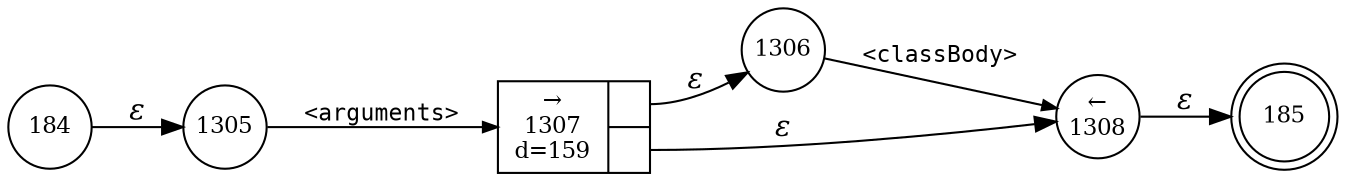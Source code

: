 digraph ATN {
rankdir=LR;
s185[fontsize=11, label="185", shape=doublecircle, fixedsize=true, width=.6];
s184[fontsize=11,label="184", shape=circle, fixedsize=true, width=.55, peripheries=1];
s1305[fontsize=11,label="1305", shape=circle, fixedsize=true, width=.55, peripheries=1];
s1306[fontsize=11,label="1306", shape=circle, fixedsize=true, width=.55, peripheries=1];
s1307[fontsize=11,label="{&rarr;\n1307\nd=159|{<p0>|<p1>}}", shape=record, fixedsize=false, peripheries=1];
s1308[fontsize=11,label="&larr;\n1308", shape=circle, fixedsize=true, width=.55, peripheries=1];
s184 -> s1305 [fontname="Times-Italic", label="&epsilon;"];
s1305 -> s1307 [fontsize=11, fontname="Courier", arrowsize=.7, label = "<arguments>", arrowhead = normal];
s1307:p0 -> s1306 [fontname="Times-Italic", label="&epsilon;"];
s1307:p1 -> s1308 [fontname="Times-Italic", label="&epsilon;"];
s1306 -> s1308 [fontsize=11, fontname="Courier", arrowsize=.7, label = "<classBody>", arrowhead = normal];
s1308 -> s185 [fontname="Times-Italic", label="&epsilon;"];
}